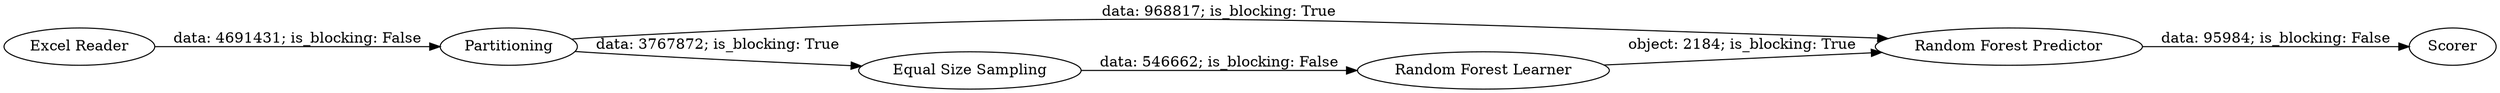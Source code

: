 digraph {
	"-7879449402642767188_1961" [label="Random Forest Predictor"]
	"-7879449402642767188_1959" [label=Partitioning]
	"-7879449402642767188_1962" [label=Scorer]
	"-7879449402642767188_15" [label="Equal Size Sampling"]
	"-7879449402642767188_1960" [label="Random Forest Learner"]
	"-7879449402642767188_14" [label="Excel Reader"]
	"-7879449402642767188_15" -> "-7879449402642767188_1960" [label="data: 546662; is_blocking: False"]
	"-7879449402642767188_1959" -> "-7879449402642767188_1961" [label="data: 968817; is_blocking: True"]
	"-7879449402642767188_14" -> "-7879449402642767188_1959" [label="data: 4691431; is_blocking: False"]
	"-7879449402642767188_1961" -> "-7879449402642767188_1962" [label="data: 95984; is_blocking: False"]
	"-7879449402642767188_1960" -> "-7879449402642767188_1961" [label="object: 2184; is_blocking: True"]
	"-7879449402642767188_1959" -> "-7879449402642767188_15" [label="data: 3767872; is_blocking: True"]
	rankdir=LR
}
